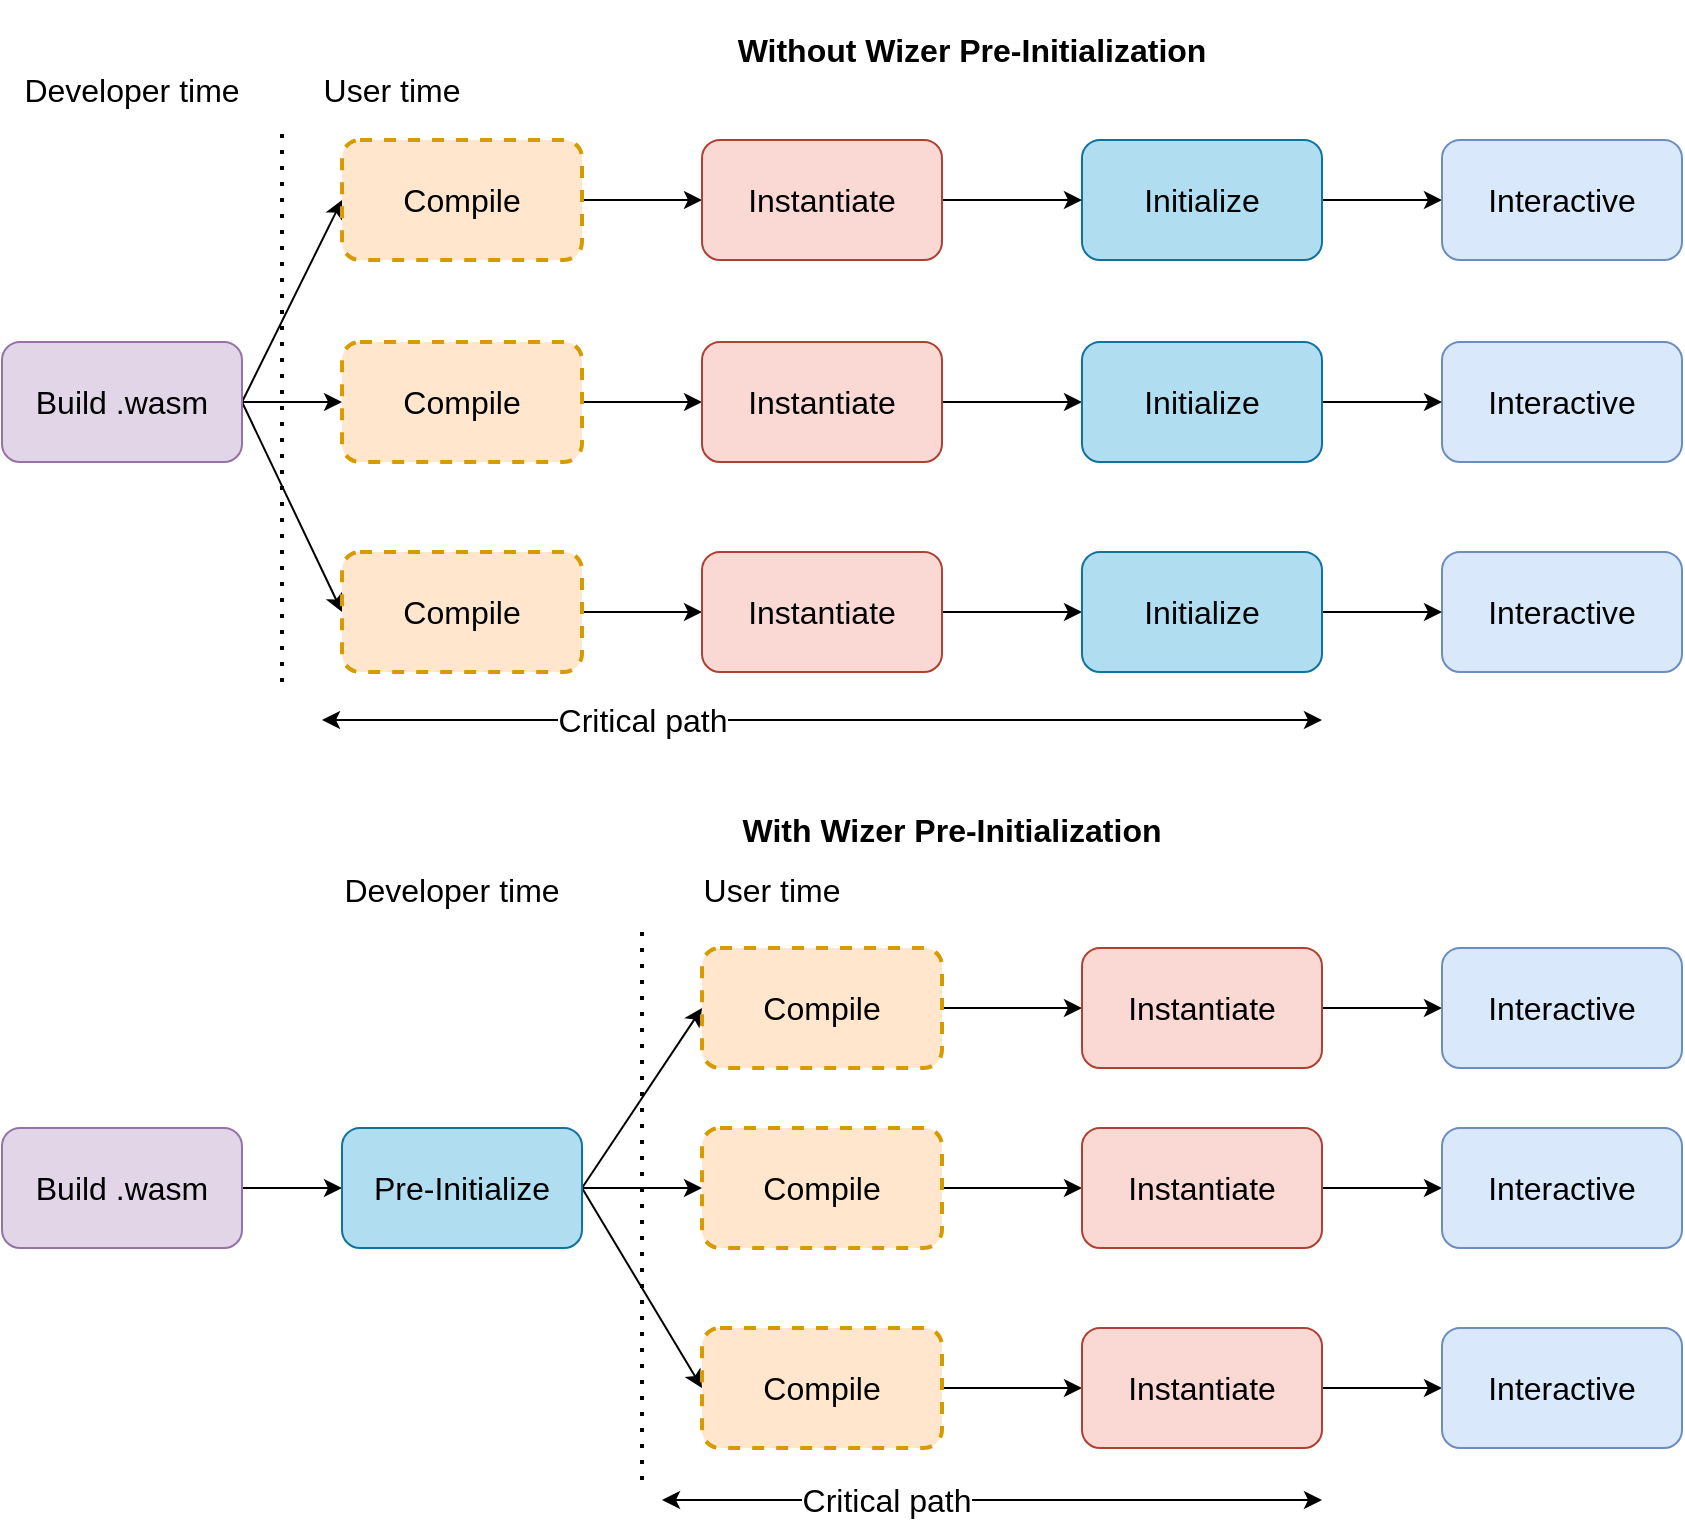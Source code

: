 <mxfile version="21.3.2" type="device">
  <diagram name="Page-1" id="yFuOioruvfafaDfWNkgn">
    <mxGraphModel dx="1578" dy="955" grid="1" gridSize="10" guides="1" tooltips="1" connect="1" arrows="1" fold="1" page="1" pageScale="1" pageWidth="1169" pageHeight="827" math="0" shadow="0">
      <root>
        <mxCell id="0" />
        <mxCell id="1" parent="0" />
        <mxCell id="Yju1nrnVvW0fkGOlP5AS-28" style="edgeStyle=orthogonalEdgeStyle;rounded=0;orthogonalLoop=1;jettySize=auto;html=1;exitX=1;exitY=0.5;exitDx=0;exitDy=0;entryX=0;entryY=0.5;entryDx=0;entryDy=0;" parent="1" source="Yju1nrnVvW0fkGOlP5AS-1" target="Yju1nrnVvW0fkGOlP5AS-20" edge="1">
          <mxGeometry relative="1" as="geometry" />
        </mxCell>
        <mxCell id="Yju1nrnVvW0fkGOlP5AS-30" style="rounded=0;orthogonalLoop=1;jettySize=auto;html=1;exitX=1;exitY=0.5;exitDx=0;exitDy=0;entryX=0;entryY=0.5;entryDx=0;entryDy=0;elbow=vertical;" parent="1" source="Yju1nrnVvW0fkGOlP5AS-1" target="Yju1nrnVvW0fkGOlP5AS-17" edge="1">
          <mxGeometry relative="1" as="geometry" />
        </mxCell>
        <mxCell id="Yju1nrnVvW0fkGOlP5AS-31" style="rounded=0;orthogonalLoop=1;jettySize=auto;html=1;exitX=1;exitY=0.5;exitDx=0;exitDy=0;entryX=0;entryY=0.5;entryDx=0;entryDy=0;" parent="1" source="Yju1nrnVvW0fkGOlP5AS-1" target="Yju1nrnVvW0fkGOlP5AS-23" edge="1">
          <mxGeometry relative="1" as="geometry" />
        </mxCell>
        <mxCell id="Yju1nrnVvW0fkGOlP5AS-1" value="&lt;font style=&quot;font-size: 16px;&quot;&gt;Build .wasm&lt;/font&gt;" style="rounded=1;whiteSpace=wrap;html=1;fillColor=#e1d5e7;strokeColor=#9673a6;" parent="1" vertex="1">
          <mxGeometry x="80" y="211" width="120" height="60" as="geometry" />
        </mxCell>
        <mxCell id="Yju1nrnVvW0fkGOlP5AS-2" value="&lt;font style=&quot;font-size: 16px;&quot;&gt;&lt;b&gt;Without Wizer Pre-Initialization&lt;/b&gt;&lt;/font&gt;" style="text;html=1;strokeColor=none;fillColor=none;align=center;verticalAlign=middle;whiteSpace=wrap;rounded=0;" parent="1" vertex="1">
          <mxGeometry x="430" y="40" width="270" height="50" as="geometry" />
        </mxCell>
        <mxCell id="Yju1nrnVvW0fkGOlP5AS-3" value="&lt;font style=&quot;font-size: 16px;&quot;&gt;&lt;b&gt;With Wizer Pre-Initialization&lt;/b&gt;&lt;/font&gt;" style="text;html=1;strokeColor=none;fillColor=none;align=center;verticalAlign=middle;whiteSpace=wrap;rounded=0;" parent="1" vertex="1">
          <mxGeometry x="420" y="430" width="270" height="50" as="geometry" />
        </mxCell>
        <mxCell id="Yju1nrnVvW0fkGOlP5AS-41" style="edgeStyle=orthogonalEdgeStyle;rounded=0;orthogonalLoop=1;jettySize=auto;html=1;exitX=1;exitY=0.5;exitDx=0;exitDy=0;entryX=0;entryY=0.5;entryDx=0;entryDy=0;" parent="1" source="Yju1nrnVvW0fkGOlP5AS-5" target="Yju1nrnVvW0fkGOlP5AS-6" edge="1">
          <mxGeometry relative="1" as="geometry" />
        </mxCell>
        <mxCell id="Yju1nrnVvW0fkGOlP5AS-5" value="&lt;font style=&quot;font-size: 16px;&quot;&gt;Build .wasm&lt;/font&gt;" style="rounded=1;whiteSpace=wrap;html=1;fillColor=#e1d5e7;strokeColor=#9673a6;" parent="1" vertex="1">
          <mxGeometry x="80" y="604" width="120" height="60" as="geometry" />
        </mxCell>
        <mxCell id="Yju1nrnVvW0fkGOlP5AS-42" style="edgeStyle=orthogonalEdgeStyle;rounded=0;orthogonalLoop=1;jettySize=auto;html=1;entryX=0;entryY=0.5;entryDx=0;entryDy=0;" parent="1" source="Yju1nrnVvW0fkGOlP5AS-6" target="Yju1nrnVvW0fkGOlP5AS-10" edge="1">
          <mxGeometry relative="1" as="geometry" />
        </mxCell>
        <mxCell id="Yju1nrnVvW0fkGOlP5AS-49" style="rounded=0;orthogonalLoop=1;jettySize=auto;html=1;exitX=1;exitY=0.5;exitDx=0;exitDy=0;entryX=0;entryY=0.5;entryDx=0;entryDy=0;" parent="1" source="Yju1nrnVvW0fkGOlP5AS-6" target="Yju1nrnVvW0fkGOlP5AS-7" edge="1">
          <mxGeometry relative="1" as="geometry" />
        </mxCell>
        <mxCell id="Yju1nrnVvW0fkGOlP5AS-50" style="rounded=0;orthogonalLoop=1;jettySize=auto;html=1;exitX=1;exitY=0.5;exitDx=0;exitDy=0;entryX=0;entryY=0.5;entryDx=0;entryDy=0;" parent="1" source="Yju1nrnVvW0fkGOlP5AS-6" target="Yju1nrnVvW0fkGOlP5AS-13" edge="1">
          <mxGeometry relative="1" as="geometry" />
        </mxCell>
        <mxCell id="Yju1nrnVvW0fkGOlP5AS-6" value="&lt;div&gt;&lt;font style=&quot;font-size: 16px;&quot;&gt;Pre-Initialize&lt;/font&gt;&lt;/div&gt;" style="rounded=1;whiteSpace=wrap;html=1;fillColor=#b1ddf0;strokeColor=#10739e;" parent="1" vertex="1">
          <mxGeometry x="250" y="604" width="120" height="60" as="geometry" />
        </mxCell>
        <mxCell id="Yju1nrnVvW0fkGOlP5AS-43" style="edgeStyle=orthogonalEdgeStyle;rounded=0;orthogonalLoop=1;jettySize=auto;html=1;" parent="1" source="Yju1nrnVvW0fkGOlP5AS-7" target="Yju1nrnVvW0fkGOlP5AS-8" edge="1">
          <mxGeometry relative="1" as="geometry" />
        </mxCell>
        <mxCell id="Yju1nrnVvW0fkGOlP5AS-7" value="&lt;div&gt;&lt;font style=&quot;font-size: 16px;&quot;&gt;Compile&lt;/font&gt;&lt;/div&gt;" style="rounded=1;whiteSpace=wrap;html=1;fillColor=#ffe6cc;strokeColor=#d79b00;dashed=1;strokeWidth=2;" parent="1" vertex="1">
          <mxGeometry x="430" y="514" width="120" height="60" as="geometry" />
        </mxCell>
        <mxCell id="Yju1nrnVvW0fkGOlP5AS-46" style="edgeStyle=orthogonalEdgeStyle;rounded=0;orthogonalLoop=1;jettySize=auto;html=1;exitX=1;exitY=0.5;exitDx=0;exitDy=0;" parent="1" source="Yju1nrnVvW0fkGOlP5AS-8" target="Yju1nrnVvW0fkGOlP5AS-9" edge="1">
          <mxGeometry relative="1" as="geometry" />
        </mxCell>
        <mxCell id="Yju1nrnVvW0fkGOlP5AS-8" value="&lt;div&gt;&lt;font style=&quot;font-size: 16px;&quot;&gt;Instantiate&lt;/font&gt;&lt;/div&gt;" style="rounded=1;whiteSpace=wrap;html=1;fillColor=#fad9d5;strokeColor=#ae4132;" parent="1" vertex="1">
          <mxGeometry x="620" y="514" width="120" height="60" as="geometry" />
        </mxCell>
        <mxCell id="Yju1nrnVvW0fkGOlP5AS-9" value="&lt;div&gt;&lt;font style=&quot;font-size: 16px;&quot;&gt;Interactive&lt;/font&gt;&lt;/div&gt;" style="rounded=1;whiteSpace=wrap;html=1;fillColor=#dae8fc;strokeColor=#6c8ebf;" parent="1" vertex="1">
          <mxGeometry x="800" y="514" width="120" height="60" as="geometry" />
        </mxCell>
        <mxCell id="Yju1nrnVvW0fkGOlP5AS-44" style="edgeStyle=orthogonalEdgeStyle;rounded=0;orthogonalLoop=1;jettySize=auto;html=1;exitX=1;exitY=0.5;exitDx=0;exitDy=0;entryX=0;entryY=0.5;entryDx=0;entryDy=0;" parent="1" source="Yju1nrnVvW0fkGOlP5AS-10" target="Yju1nrnVvW0fkGOlP5AS-11" edge="1">
          <mxGeometry relative="1" as="geometry" />
        </mxCell>
        <mxCell id="Yju1nrnVvW0fkGOlP5AS-10" value="&lt;font style=&quot;font-size: 16px;&quot;&gt;Compile&lt;/font&gt;" style="rounded=1;whiteSpace=wrap;html=1;fillColor=#ffe6cc;strokeColor=#d79b00;dashed=1;strokeWidth=2;" parent="1" vertex="1">
          <mxGeometry x="430" y="604" width="120" height="60" as="geometry" />
        </mxCell>
        <mxCell id="Yju1nrnVvW0fkGOlP5AS-47" style="edgeStyle=orthogonalEdgeStyle;rounded=0;orthogonalLoop=1;jettySize=auto;html=1;exitX=1;exitY=0.5;exitDx=0;exitDy=0;" parent="1" source="Yju1nrnVvW0fkGOlP5AS-11" target="Yju1nrnVvW0fkGOlP5AS-12" edge="1">
          <mxGeometry relative="1" as="geometry" />
        </mxCell>
        <mxCell id="Yju1nrnVvW0fkGOlP5AS-11" value="&lt;div&gt;&lt;font style=&quot;font-size: 16px;&quot;&gt;Instantiate&lt;/font&gt;&lt;/div&gt;" style="rounded=1;whiteSpace=wrap;html=1;fillColor=#fad9d5;strokeColor=#ae4132;" parent="1" vertex="1">
          <mxGeometry x="620" y="604" width="120" height="60" as="geometry" />
        </mxCell>
        <mxCell id="Yju1nrnVvW0fkGOlP5AS-12" value="&lt;div&gt;&lt;font style=&quot;font-size: 16px;&quot;&gt;Interactive&lt;/font&gt;&lt;/div&gt;" style="rounded=1;whiteSpace=wrap;html=1;fillColor=#dae8fc;strokeColor=#6c8ebf;" parent="1" vertex="1">
          <mxGeometry x="800" y="604" width="120" height="60" as="geometry" />
        </mxCell>
        <mxCell id="Yju1nrnVvW0fkGOlP5AS-45" style="edgeStyle=orthogonalEdgeStyle;rounded=0;orthogonalLoop=1;jettySize=auto;html=1;exitX=1;exitY=0.5;exitDx=0;exitDy=0;entryX=0;entryY=0.5;entryDx=0;entryDy=0;" parent="1" source="Yju1nrnVvW0fkGOlP5AS-13" target="Yju1nrnVvW0fkGOlP5AS-14" edge="1">
          <mxGeometry relative="1" as="geometry" />
        </mxCell>
        <mxCell id="Yju1nrnVvW0fkGOlP5AS-13" value="&lt;div&gt;&lt;font style=&quot;font-size: 16px;&quot;&gt;Compile&lt;/font&gt;&lt;/div&gt;" style="rounded=1;whiteSpace=wrap;html=1;fillColor=#ffe6cc;strokeColor=#d79b00;dashed=1;strokeWidth=2;" parent="1" vertex="1">
          <mxGeometry x="430" y="704" width="120" height="60" as="geometry" />
        </mxCell>
        <mxCell id="Yju1nrnVvW0fkGOlP5AS-48" style="edgeStyle=orthogonalEdgeStyle;rounded=0;orthogonalLoop=1;jettySize=auto;html=1;exitX=1;exitY=0.5;exitDx=0;exitDy=0;" parent="1" source="Yju1nrnVvW0fkGOlP5AS-14" target="Yju1nrnVvW0fkGOlP5AS-15" edge="1">
          <mxGeometry relative="1" as="geometry" />
        </mxCell>
        <mxCell id="Yju1nrnVvW0fkGOlP5AS-14" value="&lt;div&gt;&lt;font style=&quot;font-size: 16px;&quot;&gt;Instantiate&lt;/font&gt;&lt;/div&gt;" style="rounded=1;whiteSpace=wrap;html=1;fillColor=#fad9d5;strokeColor=#ae4132;" parent="1" vertex="1">
          <mxGeometry x="620" y="704" width="120" height="60" as="geometry" />
        </mxCell>
        <mxCell id="Yju1nrnVvW0fkGOlP5AS-15" value="&lt;div&gt;&lt;font style=&quot;font-size: 16px;&quot;&gt;Interactive&lt;/font&gt;&lt;/div&gt;" style="rounded=1;whiteSpace=wrap;html=1;fillColor=#dae8fc;strokeColor=#6c8ebf;" parent="1" vertex="1">
          <mxGeometry x="800" y="704" width="120" height="60" as="geometry" />
        </mxCell>
        <mxCell id="Yju1nrnVvW0fkGOlP5AS-40" style="edgeStyle=orthogonalEdgeStyle;rounded=0;orthogonalLoop=1;jettySize=auto;html=1;exitX=1;exitY=0.5;exitDx=0;exitDy=0;entryX=0;entryY=0.5;entryDx=0;entryDy=0;" parent="1" source="Yju1nrnVvW0fkGOlP5AS-16" target="Yju1nrnVvW0fkGOlP5AS-19" edge="1">
          <mxGeometry relative="1" as="geometry" />
        </mxCell>
        <mxCell id="Yju1nrnVvW0fkGOlP5AS-16" value="&lt;div&gt;&lt;font style=&quot;font-size: 16px;&quot;&gt;Initialize&lt;/font&gt;&lt;/div&gt;" style="rounded=1;whiteSpace=wrap;html=1;fillColor=#b1ddf0;strokeColor=#10739e;" parent="1" vertex="1">
          <mxGeometry x="620" y="110" width="120" height="60" as="geometry" />
        </mxCell>
        <mxCell id="Yju1nrnVvW0fkGOlP5AS-32" style="edgeStyle=orthogonalEdgeStyle;rounded=0;orthogonalLoop=1;jettySize=auto;html=1;exitX=1;exitY=0.5;exitDx=0;exitDy=0;" parent="1" source="Yju1nrnVvW0fkGOlP5AS-17" target="Yju1nrnVvW0fkGOlP5AS-18" edge="1">
          <mxGeometry relative="1" as="geometry" />
        </mxCell>
        <mxCell id="Yju1nrnVvW0fkGOlP5AS-17" value="&lt;div&gt;&lt;font style=&quot;font-size: 16px;&quot;&gt;Compile&lt;/font&gt;&lt;/div&gt;" style="rounded=1;whiteSpace=wrap;html=1;fillColor=#ffe6cc;strokeColor=#d79b00;dashed=1;strokeWidth=2;" parent="1" vertex="1">
          <mxGeometry x="250" y="110" width="120" height="60" as="geometry" />
        </mxCell>
        <mxCell id="Yju1nrnVvW0fkGOlP5AS-35" style="edgeStyle=orthogonalEdgeStyle;rounded=0;orthogonalLoop=1;jettySize=auto;html=1;exitX=1;exitY=0.5;exitDx=0;exitDy=0;entryX=0;entryY=0.5;entryDx=0;entryDy=0;" parent="1" source="Yju1nrnVvW0fkGOlP5AS-18" target="Yju1nrnVvW0fkGOlP5AS-16" edge="1">
          <mxGeometry relative="1" as="geometry" />
        </mxCell>
        <mxCell id="Yju1nrnVvW0fkGOlP5AS-18" value="&lt;div&gt;&lt;font style=&quot;font-size: 16px;&quot;&gt;Instantiate&lt;/font&gt;&lt;/div&gt;" style="rounded=1;whiteSpace=wrap;html=1;fillColor=#fad9d5;strokeColor=#ae4132;" parent="1" vertex="1">
          <mxGeometry x="430" y="110" width="120" height="60" as="geometry" />
        </mxCell>
        <mxCell id="Yju1nrnVvW0fkGOlP5AS-19" value="&lt;div&gt;&lt;font style=&quot;font-size: 16px;&quot;&gt;Interactive&lt;/font&gt;&lt;/div&gt;" style="rounded=1;whiteSpace=wrap;html=1;fillColor=#dae8fc;strokeColor=#6c8ebf;" parent="1" vertex="1">
          <mxGeometry x="800" y="110" width="120" height="60" as="geometry" />
        </mxCell>
        <mxCell id="Yju1nrnVvW0fkGOlP5AS-33" style="edgeStyle=orthogonalEdgeStyle;rounded=0;orthogonalLoop=1;jettySize=auto;html=1;exitX=1;exitY=0.5;exitDx=0;exitDy=0;entryX=0;entryY=0.5;entryDx=0;entryDy=0;" parent="1" source="Yju1nrnVvW0fkGOlP5AS-20" target="Yju1nrnVvW0fkGOlP5AS-21" edge="1">
          <mxGeometry relative="1" as="geometry" />
        </mxCell>
        <mxCell id="Yju1nrnVvW0fkGOlP5AS-20" value="&lt;font style=&quot;font-size: 16px;&quot;&gt;Compile&lt;/font&gt;" style="rounded=1;whiteSpace=wrap;html=1;fillColor=#ffe6cc;strokeColor=#d79b00;dashed=1;strokeWidth=2;" parent="1" vertex="1">
          <mxGeometry x="250" y="211" width="120" height="60" as="geometry" />
        </mxCell>
        <mxCell id="Yju1nrnVvW0fkGOlP5AS-36" style="edgeStyle=orthogonalEdgeStyle;rounded=0;orthogonalLoop=1;jettySize=auto;html=1;exitX=1;exitY=0.5;exitDx=0;exitDy=0;entryX=0;entryY=0.5;entryDx=0;entryDy=0;" parent="1" source="Yju1nrnVvW0fkGOlP5AS-21" target="Yju1nrnVvW0fkGOlP5AS-26" edge="1">
          <mxGeometry relative="1" as="geometry" />
        </mxCell>
        <mxCell id="Yju1nrnVvW0fkGOlP5AS-21" value="&lt;div&gt;&lt;font style=&quot;font-size: 16px;&quot;&gt;Instantiate&lt;/font&gt;&lt;/div&gt;" style="rounded=1;whiteSpace=wrap;html=1;fillColor=#fad9d5;strokeColor=#ae4132;" parent="1" vertex="1">
          <mxGeometry x="430" y="211" width="120" height="60" as="geometry" />
        </mxCell>
        <mxCell id="Yju1nrnVvW0fkGOlP5AS-22" value="&lt;div&gt;&lt;font style=&quot;font-size: 16px;&quot;&gt;Interactive&lt;/font&gt;&lt;/div&gt;" style="rounded=1;whiteSpace=wrap;html=1;fillColor=#dae8fc;strokeColor=#6c8ebf;" parent="1" vertex="1">
          <mxGeometry x="800" y="211" width="120" height="60" as="geometry" />
        </mxCell>
        <mxCell id="Yju1nrnVvW0fkGOlP5AS-34" style="edgeStyle=orthogonalEdgeStyle;rounded=0;orthogonalLoop=1;jettySize=auto;html=1;exitX=1;exitY=0.5;exitDx=0;exitDy=0;" parent="1" source="Yju1nrnVvW0fkGOlP5AS-23" target="Yju1nrnVvW0fkGOlP5AS-24" edge="1">
          <mxGeometry relative="1" as="geometry" />
        </mxCell>
        <mxCell id="Yju1nrnVvW0fkGOlP5AS-23" value="&lt;font style=&quot;font-size: 16px;&quot;&gt;Compile&lt;/font&gt;" style="rounded=1;whiteSpace=wrap;html=1;fillColor=#ffe6cc;strokeColor=#d79b00;dashed=1;strokeWidth=2;" parent="1" vertex="1">
          <mxGeometry x="250" y="316" width="120" height="60" as="geometry" />
        </mxCell>
        <mxCell id="Yju1nrnVvW0fkGOlP5AS-37" style="edgeStyle=orthogonalEdgeStyle;rounded=0;orthogonalLoop=1;jettySize=auto;html=1;exitX=1;exitY=0.5;exitDx=0;exitDy=0;entryX=0;entryY=0.5;entryDx=0;entryDy=0;" parent="1" source="Yju1nrnVvW0fkGOlP5AS-24" target="Yju1nrnVvW0fkGOlP5AS-27" edge="1">
          <mxGeometry relative="1" as="geometry" />
        </mxCell>
        <mxCell id="Yju1nrnVvW0fkGOlP5AS-24" value="&lt;div&gt;&lt;font style=&quot;font-size: 16px;&quot;&gt;Instantiate&lt;/font&gt;&lt;/div&gt;" style="rounded=1;whiteSpace=wrap;html=1;fillColor=#fad9d5;strokeColor=#ae4132;" parent="1" vertex="1">
          <mxGeometry x="430" y="316" width="120" height="60" as="geometry" />
        </mxCell>
        <mxCell id="Yju1nrnVvW0fkGOlP5AS-25" value="&lt;div&gt;&lt;font style=&quot;font-size: 16px;&quot;&gt;Interactive&lt;/font&gt;&lt;/div&gt;" style="rounded=1;whiteSpace=wrap;html=1;fillColor=#dae8fc;strokeColor=#6c8ebf;" parent="1" vertex="1">
          <mxGeometry x="800" y="316" width="120" height="60" as="geometry" />
        </mxCell>
        <mxCell id="Yju1nrnVvW0fkGOlP5AS-39" style="edgeStyle=orthogonalEdgeStyle;rounded=0;orthogonalLoop=1;jettySize=auto;html=1;exitX=1;exitY=0.5;exitDx=0;exitDy=0;entryX=0;entryY=0.5;entryDx=0;entryDy=0;" parent="1" source="Yju1nrnVvW0fkGOlP5AS-26" target="Yju1nrnVvW0fkGOlP5AS-22" edge="1">
          <mxGeometry relative="1" as="geometry" />
        </mxCell>
        <mxCell id="Yju1nrnVvW0fkGOlP5AS-26" value="&lt;div&gt;&lt;font style=&quot;font-size: 16px;&quot;&gt;Initialize&lt;/font&gt;&lt;/div&gt;" style="rounded=1;whiteSpace=wrap;html=1;fillColor=#b1ddf0;strokeColor=#10739e;" parent="1" vertex="1">
          <mxGeometry x="620" y="211" width="120" height="60" as="geometry" />
        </mxCell>
        <mxCell id="Yju1nrnVvW0fkGOlP5AS-38" style="edgeStyle=orthogonalEdgeStyle;rounded=0;orthogonalLoop=1;jettySize=auto;html=1;exitX=1;exitY=0.5;exitDx=0;exitDy=0;entryX=0;entryY=0.5;entryDx=0;entryDy=0;" parent="1" source="Yju1nrnVvW0fkGOlP5AS-27" target="Yju1nrnVvW0fkGOlP5AS-25" edge="1">
          <mxGeometry relative="1" as="geometry" />
        </mxCell>
        <mxCell id="Yju1nrnVvW0fkGOlP5AS-27" value="&lt;div&gt;&lt;font style=&quot;font-size: 16px;&quot;&gt;Initialize&lt;/font&gt;&lt;/div&gt;" style="rounded=1;whiteSpace=wrap;html=1;fillColor=#b1ddf0;strokeColor=#10739e;" parent="1" vertex="1">
          <mxGeometry x="620" y="316" width="120" height="60" as="geometry" />
        </mxCell>
        <mxCell id="Yju1nrnVvW0fkGOlP5AS-51" value="" style="endArrow=none;dashed=1;html=1;dashPattern=1 3;strokeWidth=2;rounded=0;" parent="1" edge="1">
          <mxGeometry width="50" height="50" relative="1" as="geometry">
            <mxPoint x="400" y="780" as="sourcePoint" />
            <mxPoint x="400" y="500" as="targetPoint" />
          </mxGeometry>
        </mxCell>
        <mxCell id="Yju1nrnVvW0fkGOlP5AS-52" value="" style="endArrow=none;dashed=1;html=1;dashPattern=1 3;strokeWidth=2;rounded=0;" parent="1" edge="1">
          <mxGeometry width="50" height="50" relative="1" as="geometry">
            <mxPoint x="220" y="381" as="sourcePoint" />
            <mxPoint x="220" y="101" as="targetPoint" />
          </mxGeometry>
        </mxCell>
        <mxCell id="Yju1nrnVvW0fkGOlP5AS-53" value="&lt;font style=&quot;font-size: 16px;&quot;&gt;User time&lt;/font&gt;" style="text;html=1;strokeColor=none;fillColor=none;align=center;verticalAlign=middle;whiteSpace=wrap;rounded=0;" parent="1" vertex="1">
          <mxGeometry x="220" y="70" width="110" height="30" as="geometry" />
        </mxCell>
        <mxCell id="Yju1nrnVvW0fkGOlP5AS-54" value="&lt;font style=&quot;font-size: 16px;&quot;&gt;User time&lt;/font&gt;" style="text;html=1;strokeColor=none;fillColor=none;align=center;verticalAlign=middle;whiteSpace=wrap;rounded=0;" parent="1" vertex="1">
          <mxGeometry x="410" y="470" width="110" height="30" as="geometry" />
        </mxCell>
        <mxCell id="Yju1nrnVvW0fkGOlP5AS-55" value="&lt;font style=&quot;font-size: 16px;&quot;&gt;Developer time&lt;/font&gt;" style="text;html=1;strokeColor=none;fillColor=none;align=center;verticalAlign=middle;whiteSpace=wrap;rounded=0;" parent="1" vertex="1">
          <mxGeometry x="90" y="70" width="110" height="30" as="geometry" />
        </mxCell>
        <mxCell id="Yju1nrnVvW0fkGOlP5AS-56" value="&lt;font style=&quot;font-size: 16px;&quot;&gt;Developer time&lt;/font&gt;" style="text;html=1;strokeColor=none;fillColor=none;align=center;verticalAlign=middle;whiteSpace=wrap;rounded=0;" parent="1" vertex="1">
          <mxGeometry x="250" y="470" width="110" height="30" as="geometry" />
        </mxCell>
        <mxCell id="Yju1nrnVvW0fkGOlP5AS-58" value="" style="endArrow=classic;startArrow=classic;html=1;rounded=0;" parent="1" edge="1">
          <mxGeometry width="50" height="50" relative="1" as="geometry">
            <mxPoint x="240" y="400" as="sourcePoint" />
            <mxPoint x="740" y="400" as="targetPoint" />
          </mxGeometry>
        </mxCell>
        <mxCell id="Yju1nrnVvW0fkGOlP5AS-59" value="&lt;font style=&quot;font-size: 16px;&quot;&gt;Critical path&lt;/font&gt;" style="edgeLabel;html=1;align=center;verticalAlign=middle;resizable=0;points=[];" parent="Yju1nrnVvW0fkGOlP5AS-58" vertex="1" connectable="0">
          <mxGeometry x="-0.432" y="2" relative="1" as="geometry">
            <mxPoint x="18" y="2" as="offset" />
          </mxGeometry>
        </mxCell>
        <mxCell id="Yju1nrnVvW0fkGOlP5AS-60" value="" style="endArrow=classic;startArrow=classic;html=1;rounded=0;" parent="1" edge="1">
          <mxGeometry width="50" height="50" relative="1" as="geometry">
            <mxPoint x="410" y="790" as="sourcePoint" />
            <mxPoint x="740" y="790" as="targetPoint" />
          </mxGeometry>
        </mxCell>
        <mxCell id="Yju1nrnVvW0fkGOlP5AS-61" value="&lt;font style=&quot;font-size: 16px;&quot;&gt;Critical path&lt;/font&gt;" style="edgeLabel;html=1;align=center;verticalAlign=middle;resizable=0;points=[];" parent="Yju1nrnVvW0fkGOlP5AS-60" vertex="1" connectable="0">
          <mxGeometry x="-0.432" y="2" relative="1" as="geometry">
            <mxPoint x="18" y="2" as="offset" />
          </mxGeometry>
        </mxCell>
      </root>
    </mxGraphModel>
  </diagram>
</mxfile>
